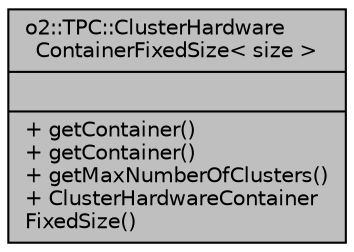 digraph "o2::TPC::ClusterHardwareContainerFixedSize&lt; size &gt;"
{
 // INTERACTIVE_SVG=YES
  bgcolor="transparent";
  edge [fontname="Helvetica",fontsize="10",labelfontname="Helvetica",labelfontsize="10"];
  node [fontname="Helvetica",fontsize="10",shape=record];
  Node1 [label="{o2::TPC::ClusterHardware\lContainerFixedSize\< size \>\n||+ getContainer()\l+ getContainer()\l+ getMaxNumberOfClusters()\l+ ClusterHardwareContainer\lFixedSize()\l}",height=0.2,width=0.4,color="black", fillcolor="grey75", style="filled" fontcolor="black"];
}
